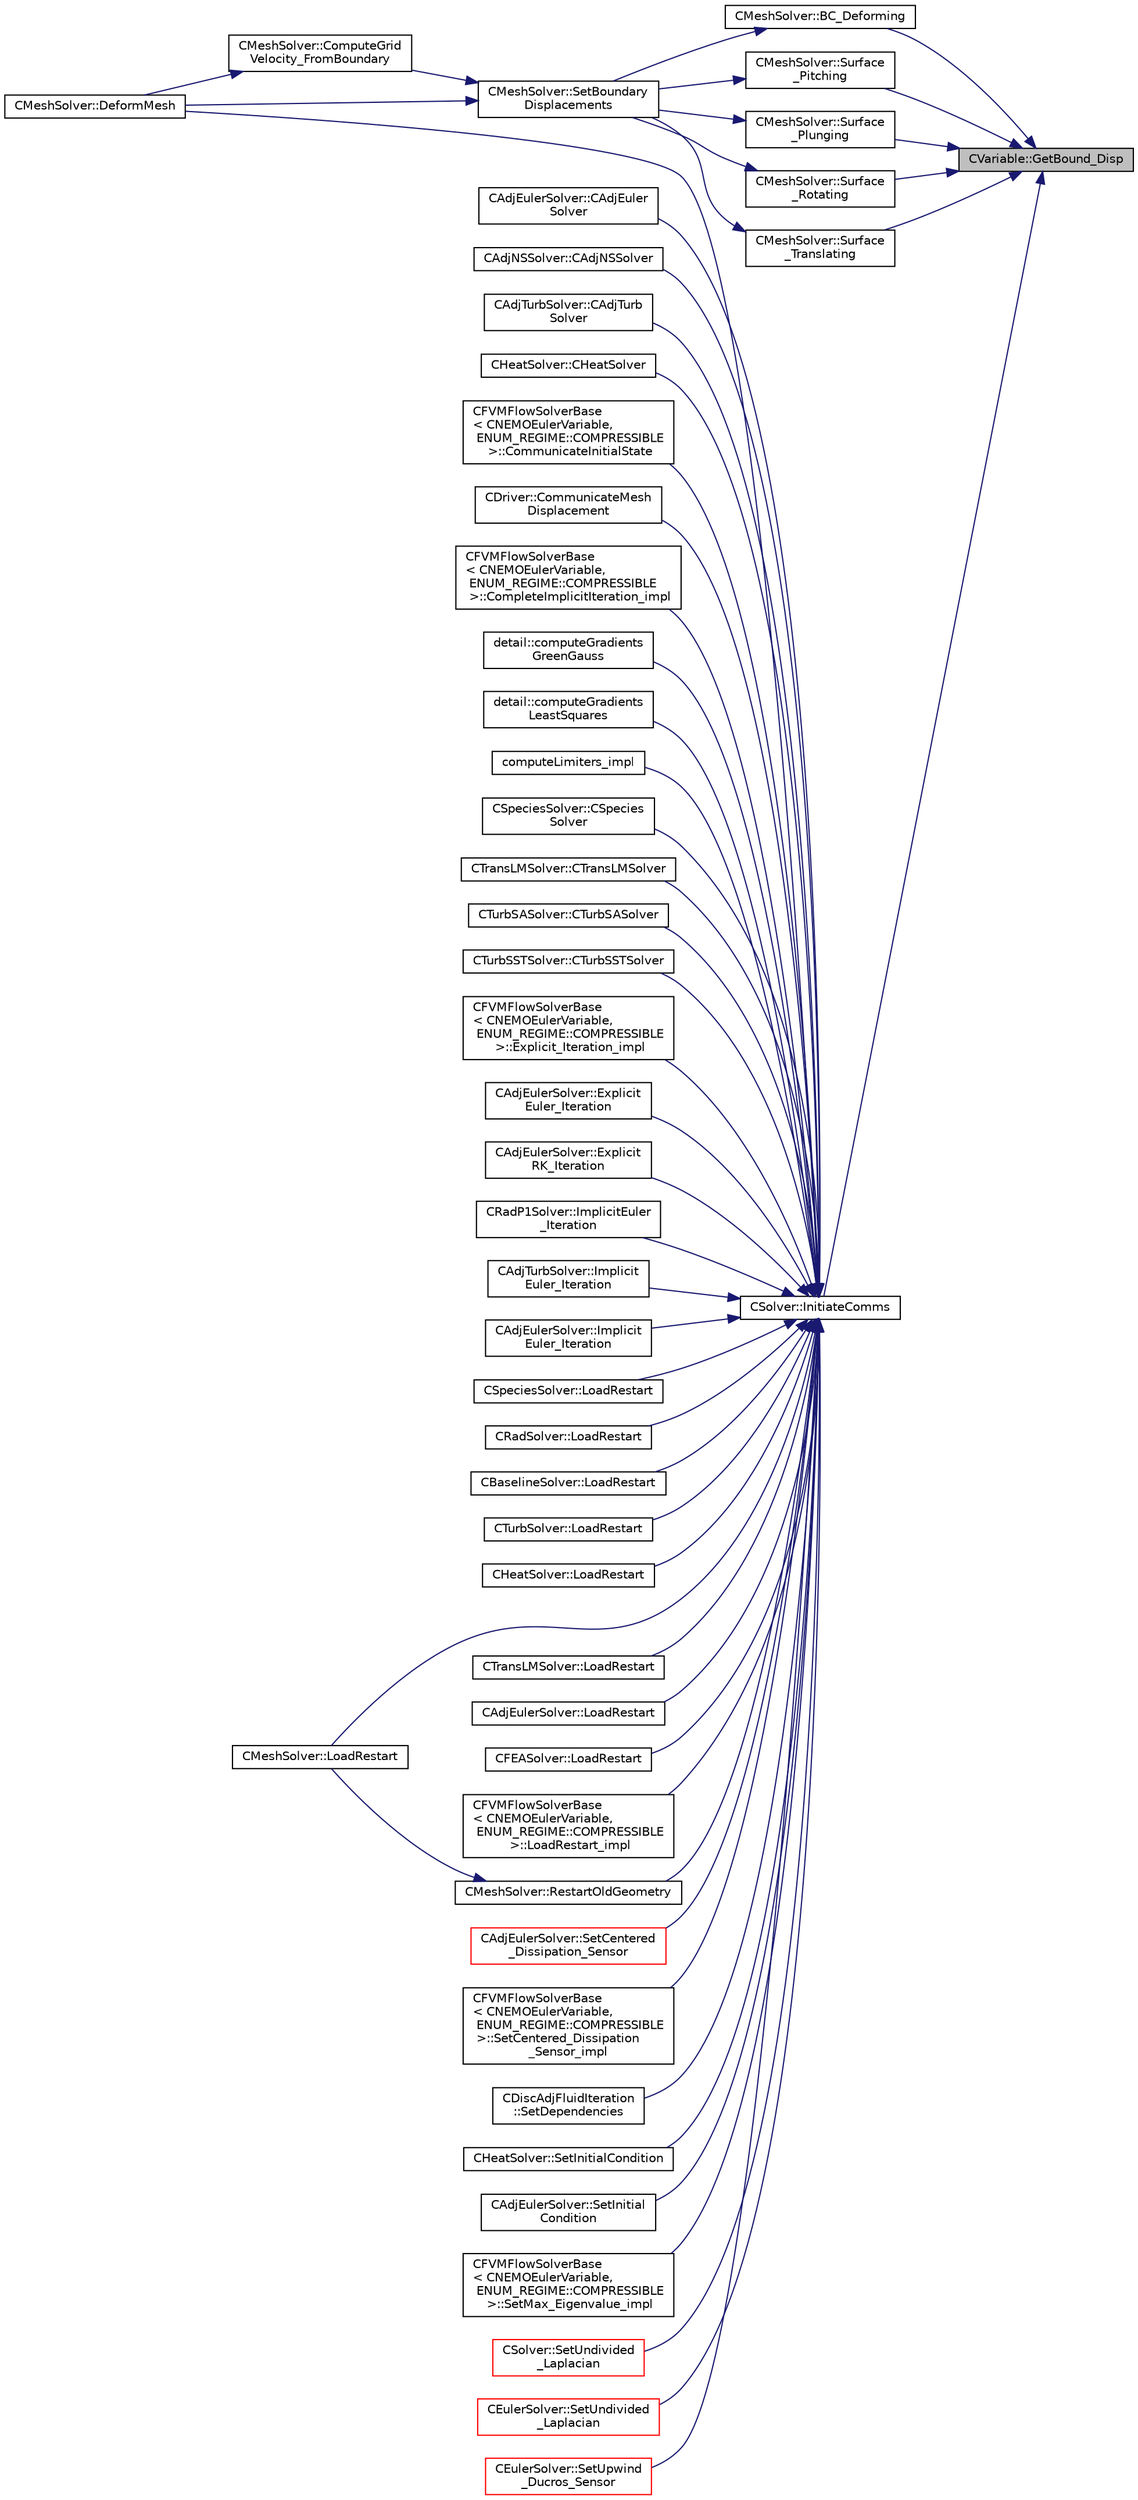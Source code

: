 digraph "CVariable::GetBound_Disp"
{
 // LATEX_PDF_SIZE
  edge [fontname="Helvetica",fontsize="10",labelfontname="Helvetica",labelfontsize="10"];
  node [fontname="Helvetica",fontsize="10",shape=record];
  rankdir="RL";
  Node1 [label="CVariable::GetBound_Disp",height=0.2,width=0.4,color="black", fillcolor="grey75", style="filled", fontcolor="black",tooltip="A virtual member. Get the value of the displacement imposed at the boundary."];
  Node1 -> Node2 [dir="back",color="midnightblue",fontsize="10",style="solid",fontname="Helvetica"];
  Node2 [label="CMeshSolver::BC_Deforming",height=0.2,width=0.4,color="black", fillcolor="white", style="filled",URL="$classCMeshSolver.html#a07023f506e40c4d1cd11336715eb8840",tooltip="Apply forced displacement boundary conditions."];
  Node2 -> Node3 [dir="back",color="midnightblue",fontsize="10",style="solid",fontname="Helvetica"];
  Node3 [label="CMeshSolver::SetBoundary\lDisplacements",height=0.2,width=0.4,color="black", fillcolor="white", style="filled",URL="$classCMeshSolver.html#a7d6d7ddc8fb135f6c4ef6313ff2f7e3c",tooltip="Check the boundary vertex that are going to be moved."];
  Node3 -> Node4 [dir="back",color="midnightblue",fontsize="10",style="solid",fontname="Helvetica"];
  Node4 [label="CMeshSolver::ComputeGrid\lVelocity_FromBoundary",height=0.2,width=0.4,color="black", fillcolor="white", style="filled",URL="$classCMeshSolver.html#a0dde897c2a1bc27f95c5da3bb30e5c33",tooltip="Compute the grid velocity form the velocity at deformable boundary."];
  Node4 -> Node5 [dir="back",color="midnightblue",fontsize="10",style="solid",fontname="Helvetica"];
  Node5 [label="CMeshSolver::DeformMesh",height=0.2,width=0.4,color="black", fillcolor="white", style="filled",URL="$classCMeshSolver.html#a573e4ddd63b680f5705f402ec317820b",tooltip="Grid deformation using the linear elasticity equations."];
  Node3 -> Node5 [dir="back",color="midnightblue",fontsize="10",style="solid",fontname="Helvetica"];
  Node1 -> Node6 [dir="back",color="midnightblue",fontsize="10",style="solid",fontname="Helvetica"];
  Node6 [label="CSolver::InitiateComms",height=0.2,width=0.4,color="black", fillcolor="white", style="filled",URL="$classCSolver.html#a7c5c26e7f006b4bb7e93582d839cf09d",tooltip="Routine to load a solver quantity into the data structures for MPI point-to-point communication and t..."];
  Node6 -> Node7 [dir="back",color="midnightblue",fontsize="10",style="solid",fontname="Helvetica"];
  Node7 [label="CAdjEulerSolver::CAdjEuler\lSolver",height=0.2,width=0.4,color="black", fillcolor="white", style="filled",URL="$classCAdjEulerSolver.html#a0a739888df9436d4707665d152a7af1a",tooltip=" "];
  Node6 -> Node8 [dir="back",color="midnightblue",fontsize="10",style="solid",fontname="Helvetica"];
  Node8 [label="CAdjNSSolver::CAdjNSSolver",height=0.2,width=0.4,color="black", fillcolor="white", style="filled",URL="$classCAdjNSSolver.html#a323f1dc7c0b9fe00d1911eeeea365d46",tooltip=" "];
  Node6 -> Node9 [dir="back",color="midnightblue",fontsize="10",style="solid",fontname="Helvetica"];
  Node9 [label="CAdjTurbSolver::CAdjTurb\lSolver",height=0.2,width=0.4,color="black", fillcolor="white", style="filled",URL="$classCAdjTurbSolver.html#a621bdae0b081f25a67425cc037cd90a2",tooltip=" "];
  Node6 -> Node10 [dir="back",color="midnightblue",fontsize="10",style="solid",fontname="Helvetica"];
  Node10 [label="CHeatSolver::CHeatSolver",height=0.2,width=0.4,color="black", fillcolor="white", style="filled",URL="$classCHeatSolver.html#a89c9ece2b98a950e53f4ee9482968186",tooltip="Constructor of the class."];
  Node6 -> Node11 [dir="back",color="midnightblue",fontsize="10",style="solid",fontname="Helvetica"];
  Node11 [label="CFVMFlowSolverBase\l\< CNEMOEulerVariable,\l ENUM_REGIME::COMPRESSIBLE\l \>::CommunicateInitialState",height=0.2,width=0.4,color="black", fillcolor="white", style="filled",URL="$classCFVMFlowSolverBase.html#ae06b2ffc1a1010f31dcfea2c24dbf46a",tooltip="Communicate the initial solver state."];
  Node6 -> Node12 [dir="back",color="midnightblue",fontsize="10",style="solid",fontname="Helvetica"];
  Node12 [label="CDriver::CommunicateMesh\lDisplacement",height=0.2,width=0.4,color="black", fillcolor="white", style="filled",URL="$classCDriver.html#ab7774dbeec50826a830714585aa45740",tooltip="Communicate the boundary mesh displacements in a python call."];
  Node6 -> Node13 [dir="back",color="midnightblue",fontsize="10",style="solid",fontname="Helvetica"];
  Node13 [label="CFVMFlowSolverBase\l\< CNEMOEulerVariable,\l ENUM_REGIME::COMPRESSIBLE\l \>::CompleteImplicitIteration_impl",height=0.2,width=0.4,color="black", fillcolor="white", style="filled",URL="$classCFVMFlowSolverBase.html#a3eb0fbabf1ce42ccc0fe626473800e09",tooltip="Generic implementation to complete an implicit iteration, i.e. update the solution."];
  Node6 -> Node14 [dir="back",color="midnightblue",fontsize="10",style="solid",fontname="Helvetica"];
  Node14 [label="detail::computeGradients\lGreenGauss",height=0.2,width=0.4,color="black", fillcolor="white", style="filled",URL="$group__FvmAlgos.html#ga031dfb21c1777c986ae93d716ec4568b",tooltip="Compute the gradient of a field using the Green-Gauss theorem."];
  Node6 -> Node15 [dir="back",color="midnightblue",fontsize="10",style="solid",fontname="Helvetica"];
  Node15 [label="detail::computeGradients\lLeastSquares",height=0.2,width=0.4,color="black", fillcolor="white", style="filled",URL="$group__FvmAlgos.html#ga186a32bf8b211a50432fe55a6a608c21",tooltip="Compute the gradient of a field using inverse-distance-weighted or unweighted Least-Squares approxima..."];
  Node6 -> Node16 [dir="back",color="midnightblue",fontsize="10",style="solid",fontname="Helvetica"];
  Node16 [label="computeLimiters_impl",height=0.2,width=0.4,color="black", fillcolor="white", style="filled",URL="$group__FvmAlgos.html#ga4639562695f9dc19f098e6d00fcacde1",tooltip="Generic limiter computation for methods based on one limiter value per point (as opposed to one per e..."];
  Node6 -> Node17 [dir="back",color="midnightblue",fontsize="10",style="solid",fontname="Helvetica"];
  Node17 [label="CSpeciesSolver::CSpecies\lSolver",height=0.2,width=0.4,color="black", fillcolor="white", style="filled",URL="$classCSpeciesSolver.html#a3a7863355bb316fe760afeb1db4ca66c",tooltip="Constructor of the class."];
  Node6 -> Node18 [dir="back",color="midnightblue",fontsize="10",style="solid",fontname="Helvetica"];
  Node18 [label="CTransLMSolver::CTransLMSolver",height=0.2,width=0.4,color="black", fillcolor="white", style="filled",URL="$classCTransLMSolver.html#a4975cbf30f2954e3da1244832999eda0",tooltip=" "];
  Node6 -> Node19 [dir="back",color="midnightblue",fontsize="10",style="solid",fontname="Helvetica"];
  Node19 [label="CTurbSASolver::CTurbSASolver",height=0.2,width=0.4,color="black", fillcolor="white", style="filled",URL="$classCTurbSASolver.html#a06a8b09d1563dd48f364ff6e97c25cd8",tooltip="Constructor."];
  Node6 -> Node20 [dir="back",color="midnightblue",fontsize="10",style="solid",fontname="Helvetica"];
  Node20 [label="CTurbSSTSolver::CTurbSSTSolver",height=0.2,width=0.4,color="black", fillcolor="white", style="filled",URL="$classCTurbSSTSolver.html#a84beba65418c7c2ca4f4843b989b360a",tooltip="Constructor."];
  Node6 -> Node5 [dir="back",color="midnightblue",fontsize="10",style="solid",fontname="Helvetica"];
  Node6 -> Node21 [dir="back",color="midnightblue",fontsize="10",style="solid",fontname="Helvetica"];
  Node21 [label="CFVMFlowSolverBase\l\< CNEMOEulerVariable,\l ENUM_REGIME::COMPRESSIBLE\l \>::Explicit_Iteration_impl",height=0.2,width=0.4,color="black", fillcolor="white", style="filled",URL="$classCFVMFlowSolverBase.html#ac30c9255150f29da2915a85264a1676c",tooltip="Generic implementation of explicit iterations with a preconditioner."];
  Node6 -> Node22 [dir="back",color="midnightblue",fontsize="10",style="solid",fontname="Helvetica"];
  Node22 [label="CAdjEulerSolver::Explicit\lEuler_Iteration",height=0.2,width=0.4,color="black", fillcolor="white", style="filled",URL="$classCAdjEulerSolver.html#ac6851acd72ffdbf5299680d5d92e065e",tooltip="Update the solution using a explicit Euler scheme."];
  Node6 -> Node23 [dir="back",color="midnightblue",fontsize="10",style="solid",fontname="Helvetica"];
  Node23 [label="CAdjEulerSolver::Explicit\lRK_Iteration",height=0.2,width=0.4,color="black", fillcolor="white", style="filled",URL="$classCAdjEulerSolver.html#a853b9218167a682db73ca73c0fccc2cc",tooltip="Update the solution using a Runge-Kutta strategy."];
  Node6 -> Node24 [dir="back",color="midnightblue",fontsize="10",style="solid",fontname="Helvetica"];
  Node24 [label="CRadP1Solver::ImplicitEuler\l_Iteration",height=0.2,width=0.4,color="black", fillcolor="white", style="filled",URL="$classCRadP1Solver.html#a23716727a079c099d449da9befa86696",tooltip="Update the solution using an implicit solver."];
  Node6 -> Node25 [dir="back",color="midnightblue",fontsize="10",style="solid",fontname="Helvetica"];
  Node25 [label="CAdjTurbSolver::Implicit\lEuler_Iteration",height=0.2,width=0.4,color="black", fillcolor="white", style="filled",URL="$classCAdjTurbSolver.html#a119fd6cc599337fd229174474d69f0fb",tooltip="Update the solution using an implicit solver."];
  Node6 -> Node26 [dir="back",color="midnightblue",fontsize="10",style="solid",fontname="Helvetica"];
  Node26 [label="CAdjEulerSolver::Implicit\lEuler_Iteration",height=0.2,width=0.4,color="black", fillcolor="white", style="filled",URL="$classCAdjEulerSolver.html#ab35fe7a0b2f840506e91d49961e07485",tooltip="Update the solution using an implicit solver."];
  Node6 -> Node27 [dir="back",color="midnightblue",fontsize="10",style="solid",fontname="Helvetica"];
  Node27 [label="CSpeciesSolver::LoadRestart",height=0.2,width=0.4,color="black", fillcolor="white", style="filled",URL="$classCSpeciesSolver.html#a40ecea72824a266fcda6347d08a4fcea",tooltip="Load a solution from a restart file."];
  Node6 -> Node28 [dir="back",color="midnightblue",fontsize="10",style="solid",fontname="Helvetica"];
  Node28 [label="CRadSolver::LoadRestart",height=0.2,width=0.4,color="black", fillcolor="white", style="filled",URL="$classCRadSolver.html#a9f64999fe5bfcb69fb4349d00d6d8ef5",tooltip="Load a solution from a restart file."];
  Node6 -> Node29 [dir="back",color="midnightblue",fontsize="10",style="solid",fontname="Helvetica"];
  Node29 [label="CBaselineSolver::LoadRestart",height=0.2,width=0.4,color="black", fillcolor="white", style="filled",URL="$classCBaselineSolver.html#aa5fad3af8c5b48950679d5c5a3a91ec4",tooltip="Load a solution from a restart file."];
  Node6 -> Node30 [dir="back",color="midnightblue",fontsize="10",style="solid",fontname="Helvetica"];
  Node30 [label="CTurbSolver::LoadRestart",height=0.2,width=0.4,color="black", fillcolor="white", style="filled",URL="$classCTurbSolver.html#a7b62bcdb84f3345f560a6110905d7fb3",tooltip="Load a solution from a restart file."];
  Node6 -> Node31 [dir="back",color="midnightblue",fontsize="10",style="solid",fontname="Helvetica"];
  Node31 [label="CHeatSolver::LoadRestart",height=0.2,width=0.4,color="black", fillcolor="white", style="filled",URL="$classCHeatSolver.html#a0cc2cf63a1cd34b15be77cf3233beaae",tooltip="Load a solution from a restart file."];
  Node6 -> Node32 [dir="back",color="midnightblue",fontsize="10",style="solid",fontname="Helvetica"];
  Node32 [label="CMeshSolver::LoadRestart",height=0.2,width=0.4,color="black", fillcolor="white", style="filled",URL="$classCMeshSolver.html#a7049d436ca386344acd2424eceb39ef4",tooltip="Load a solution from a restart file."];
  Node6 -> Node33 [dir="back",color="midnightblue",fontsize="10",style="solid",fontname="Helvetica"];
  Node33 [label="CTransLMSolver::LoadRestart",height=0.2,width=0.4,color="black", fillcolor="white", style="filled",URL="$classCTransLMSolver.html#a6f940c3ebc5092d9d06306159300713d",tooltip="Load a solution from a restart file."];
  Node6 -> Node34 [dir="back",color="midnightblue",fontsize="10",style="solid",fontname="Helvetica"];
  Node34 [label="CAdjEulerSolver::LoadRestart",height=0.2,width=0.4,color="black", fillcolor="white", style="filled",URL="$classCAdjEulerSolver.html#a4bc9fada01b433e9194d4c0d67adbbbd",tooltip="Load a solution from a restart file."];
  Node6 -> Node35 [dir="back",color="midnightblue",fontsize="10",style="solid",fontname="Helvetica"];
  Node35 [label="CFEASolver::LoadRestart",height=0.2,width=0.4,color="black", fillcolor="white", style="filled",URL="$classCFEASolver.html#ac693299e88dfc4daaf1b2f410ec8351d",tooltip="Load a solution from a restart file."];
  Node6 -> Node36 [dir="back",color="midnightblue",fontsize="10",style="solid",fontname="Helvetica"];
  Node36 [label="CFVMFlowSolverBase\l\< CNEMOEulerVariable,\l ENUM_REGIME::COMPRESSIBLE\l \>::LoadRestart_impl",height=0.2,width=0.4,color="black", fillcolor="white", style="filled",URL="$classCFVMFlowSolverBase.html#a7cf80881bcda9a08b9c8cf78e7a3bc8d",tooltip="General implementation to load a flow solution from a restart file."];
  Node6 -> Node37 [dir="back",color="midnightblue",fontsize="10",style="solid",fontname="Helvetica"];
  Node37 [label="CMeshSolver::RestartOldGeometry",height=0.2,width=0.4,color="black", fillcolor="white", style="filled",URL="$classCMeshSolver.html#accd7241ab78f3ccd19e918ccda4fb6e3",tooltip="Load the geometries at the previous time states n and nM1."];
  Node37 -> Node32 [dir="back",color="midnightblue",fontsize="10",style="solid",fontname="Helvetica"];
  Node6 -> Node38 [dir="back",color="midnightblue",fontsize="10",style="solid",fontname="Helvetica"];
  Node38 [label="CAdjEulerSolver::SetCentered\l_Dissipation_Sensor",height=0.2,width=0.4,color="red", fillcolor="white", style="filled",URL="$classCAdjEulerSolver.html#af1b72ed76900f821d2f51942cb4252db",tooltip="Compute the sensor for higher order dissipation control in rotating problems."];
  Node6 -> Node41 [dir="back",color="midnightblue",fontsize="10",style="solid",fontname="Helvetica"];
  Node41 [label="CFVMFlowSolverBase\l\< CNEMOEulerVariable,\l ENUM_REGIME::COMPRESSIBLE\l \>::SetCentered_Dissipation\l_Sensor_impl",height=0.2,width=0.4,color="black", fillcolor="white", style="filled",URL="$classCFVMFlowSolverBase.html#afb9ed896e3882658d23042a5ee15c9d2",tooltip="Compute the dissipation sensor for centered schemes."];
  Node6 -> Node42 [dir="back",color="midnightblue",fontsize="10",style="solid",fontname="Helvetica"];
  Node42 [label="CDiscAdjFluidIteration\l::SetDependencies",height=0.2,width=0.4,color="black", fillcolor="white", style="filled",URL="$classCDiscAdjFluidIteration.html#a5a072cbc3a0125554ba8be60d7261283",tooltip="Compute necessary variables that depend on the conservative variables or the mesh node positions (e...."];
  Node6 -> Node43 [dir="back",color="midnightblue",fontsize="10",style="solid",fontname="Helvetica"];
  Node43 [label="CHeatSolver::SetInitialCondition",height=0.2,width=0.4,color="black", fillcolor="white", style="filled",URL="$classCHeatSolver.html#a1faf13aa03d2eed01366294a83622cab",tooltip="Set the initial condition for the FEM structural problem."];
  Node6 -> Node44 [dir="back",color="midnightblue",fontsize="10",style="solid",fontname="Helvetica"];
  Node44 [label="CAdjEulerSolver::SetInitial\lCondition",height=0.2,width=0.4,color="black", fillcolor="white", style="filled",URL="$classCAdjEulerSolver.html#aeefdb4354432a35e1fc5c7db5a5f8043",tooltip="Set the initial condition for the Euler Equations."];
  Node6 -> Node45 [dir="back",color="midnightblue",fontsize="10",style="solid",fontname="Helvetica"];
  Node45 [label="CFVMFlowSolverBase\l\< CNEMOEulerVariable,\l ENUM_REGIME::COMPRESSIBLE\l \>::SetMax_Eigenvalue_impl",height=0.2,width=0.4,color="black", fillcolor="white", style="filled",URL="$classCFVMFlowSolverBase.html#adc3a96a8ca25902058864c18b533192d",tooltip="Compute the max eigenvalue, gemeric implementation."];
  Node6 -> Node46 [dir="back",color="midnightblue",fontsize="10",style="solid",fontname="Helvetica"];
  Node46 [label="CSolver::SetUndivided\l_Laplacian",height=0.2,width=0.4,color="red", fillcolor="white", style="filled",URL="$classCSolver.html#ae9fa6bf0e3ef0dff07dd85e0a87eef4d",tooltip="Compute the undivided laplacian for the solution variables."];
  Node6 -> Node51 [dir="back",color="midnightblue",fontsize="10",style="solid",fontname="Helvetica"];
  Node51 [label="CEulerSolver::SetUndivided\l_Laplacian",height=0.2,width=0.4,color="red", fillcolor="white", style="filled",URL="$classCEulerSolver.html#a82314e58faf4d98a5f3733f43d64de92",tooltip="Compute the undivided laplacian for the solution."];
  Node6 -> Node55 [dir="back",color="midnightblue",fontsize="10",style="solid",fontname="Helvetica"];
  Node55 [label="CEulerSolver::SetUpwind\l_Ducros_Sensor",height=0.2,width=0.4,color="red", fillcolor="white", style="filled",URL="$classCEulerSolver.html#aad67b818e2f5c133118d2a4cca7845f3",tooltip="Compute Ducros Sensor for Roe Dissipation."];
  Node1 -> Node56 [dir="back",color="midnightblue",fontsize="10",style="solid",fontname="Helvetica"];
  Node56 [label="CMeshSolver::Surface\l_Pitching",height=0.2,width=0.4,color="black", fillcolor="white", style="filled",URL="$classCMeshSolver.html#abfd3bd7eaf4b02cce6d682e241ac291b",tooltip="Pitching definition for deforming mesh."];
  Node56 -> Node3 [dir="back",color="midnightblue",fontsize="10",style="solid",fontname="Helvetica"];
  Node1 -> Node57 [dir="back",color="midnightblue",fontsize="10",style="solid",fontname="Helvetica"];
  Node57 [label="CMeshSolver::Surface\l_Plunging",height=0.2,width=0.4,color="black", fillcolor="white", style="filled",URL="$classCMeshSolver.html#a6afb12904c07abdff7bb2c44af692a2d",tooltip="Plunging definition for deforming mesh."];
  Node57 -> Node3 [dir="back",color="midnightblue",fontsize="10",style="solid",fontname="Helvetica"];
  Node1 -> Node58 [dir="back",color="midnightblue",fontsize="10",style="solid",fontname="Helvetica"];
  Node58 [label="CMeshSolver::Surface\l_Rotating",height=0.2,width=0.4,color="black", fillcolor="white", style="filled",URL="$classCMeshSolver.html#a55e7273d94df5b31b173972f61dbe47e",tooltip="Rotating definition for deforming mesh."];
  Node58 -> Node3 [dir="back",color="midnightblue",fontsize="10",style="solid",fontname="Helvetica"];
  Node1 -> Node59 [dir="back",color="midnightblue",fontsize="10",style="solid",fontname="Helvetica"];
  Node59 [label="CMeshSolver::Surface\l_Translating",height=0.2,width=0.4,color="black", fillcolor="white", style="filled",URL="$classCMeshSolver.html#a6fbd13b364179305341daa23c491a82f",tooltip="Translating definition for deforming mesh."];
  Node59 -> Node3 [dir="back",color="midnightblue",fontsize="10",style="solid",fontname="Helvetica"];
}
